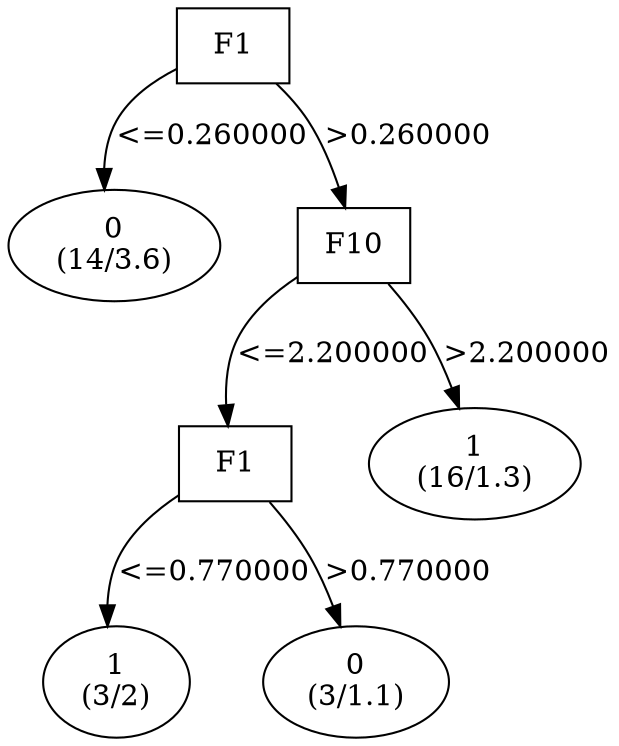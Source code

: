 digraph YaDT {
n0 [ shape=box, label="F1\n"]
n0 -> n1 [label="<=0.260000"]
n1 [ shape=ellipse, label="0\n(14/3.6)"]
n0 -> n2 [label=">0.260000"]
n2 [ shape=box, label="F10\n"]
n2 -> n3 [label="<=2.200000"]
n3 [ shape=box, label="F1\n"]
n3 -> n4 [label="<=0.770000"]
n4 [ shape=ellipse, label="1\n(3/2)"]
n3 -> n5 [label=">0.770000"]
n5 [ shape=ellipse, label="0\n(3/1.1)"]
n2 -> n7 [label=">2.200000"]
n7 [ shape=ellipse, label="1\n(16/1.3)"]
}
